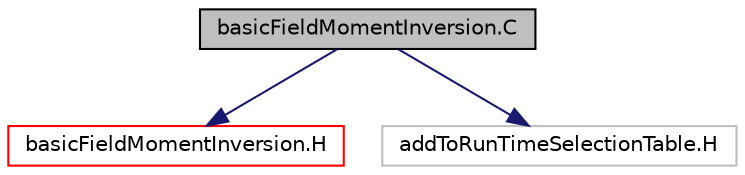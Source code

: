 digraph "basicFieldMomentInversion.C"
{
  bgcolor="transparent";
  edge [fontname="Helvetica",fontsize="10",labelfontname="Helvetica",labelfontsize="10"];
  node [fontname="Helvetica",fontsize="10",shape=record];
  Node0 [label="basicFieldMomentInversion.C",height=0.2,width=0.4,color="black", fillcolor="grey75", style="filled", fontcolor="black"];
  Node0 -> Node1 [color="midnightblue",fontsize="10",style="solid",fontname="Helvetica"];
  Node1 [label="basicFieldMomentInversion.H",height=0.2,width=0.4,color="red",URL="$a00032.html"];
  Node0 -> Node35 [color="midnightblue",fontsize="10",style="solid",fontname="Helvetica"];
  Node35 [label="addToRunTimeSelectionTable.H",height=0.2,width=0.4,color="grey75"];
}
